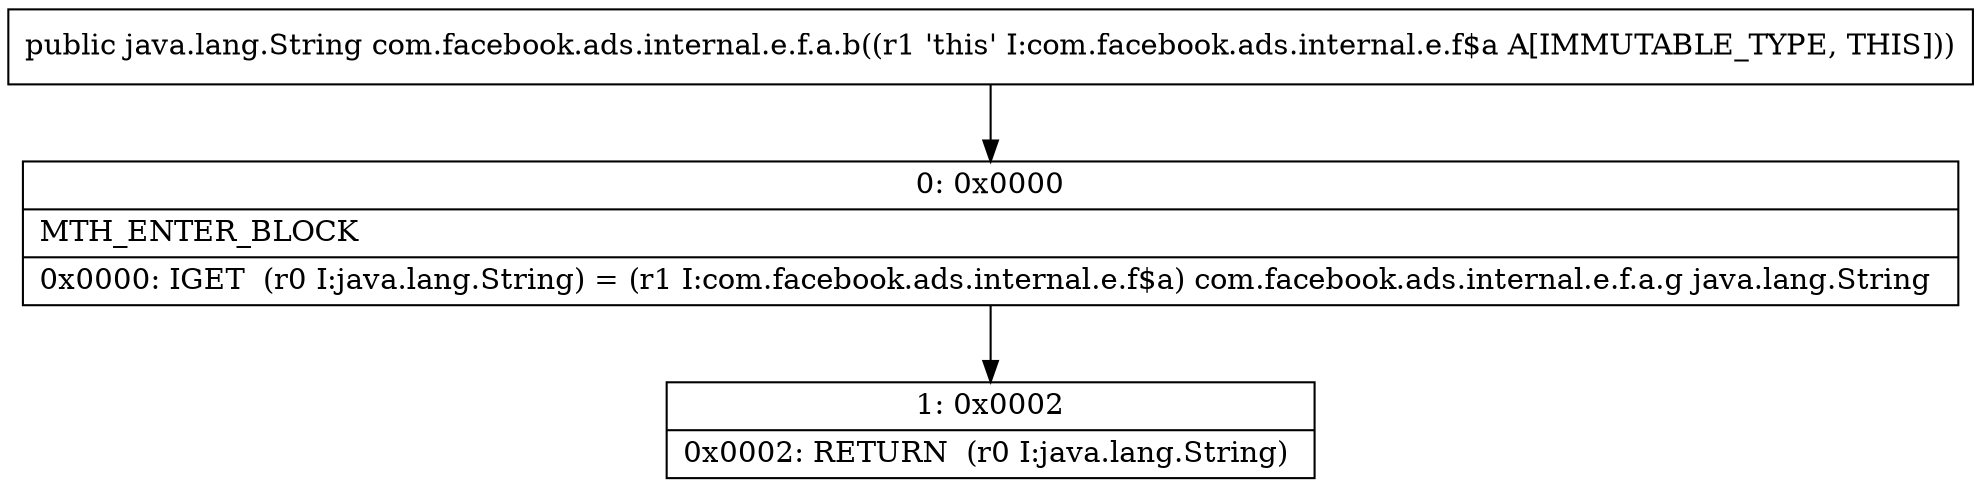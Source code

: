 digraph "CFG forcom.facebook.ads.internal.e.f.a.b()Ljava\/lang\/String;" {
Node_0 [shape=record,label="{0\:\ 0x0000|MTH_ENTER_BLOCK\l|0x0000: IGET  (r0 I:java.lang.String) = (r1 I:com.facebook.ads.internal.e.f$a) com.facebook.ads.internal.e.f.a.g java.lang.String \l}"];
Node_1 [shape=record,label="{1\:\ 0x0002|0x0002: RETURN  (r0 I:java.lang.String) \l}"];
MethodNode[shape=record,label="{public java.lang.String com.facebook.ads.internal.e.f.a.b((r1 'this' I:com.facebook.ads.internal.e.f$a A[IMMUTABLE_TYPE, THIS])) }"];
MethodNode -> Node_0;
Node_0 -> Node_1;
}

